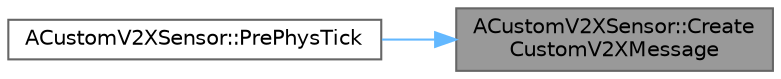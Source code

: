 digraph "ACustomV2XSensor::CreateCustomV2XMessage"
{
 // INTERACTIVE_SVG=YES
 // LATEX_PDF_SIZE
  bgcolor="transparent";
  edge [fontname=Helvetica,fontsize=10,labelfontname=Helvetica,labelfontsize=10];
  node [fontname=Helvetica,fontsize=10,shape=box,height=0.2,width=0.4];
  rankdir="RL";
  Node1 [id="Node000001",label="ACustomV2XSensor::Create\lCustomV2XMessage",height=0.2,width=0.4,color="gray40", fillcolor="grey60", style="filled", fontcolor="black",tooltip=" "];
  Node1 -> Node2 [id="edge1_Node000001_Node000002",dir="back",color="steelblue1",style="solid",tooltip=" "];
  Node2 [id="Node000002",label="ACustomV2XSensor::PrePhysTick",height=0.2,width=0.4,color="grey40", fillcolor="white", style="filled",URL="$de/d1f/classACustomV2XSensor.html#a62aac4b503518180477368b0db7899fe",tooltip=" "];
}
